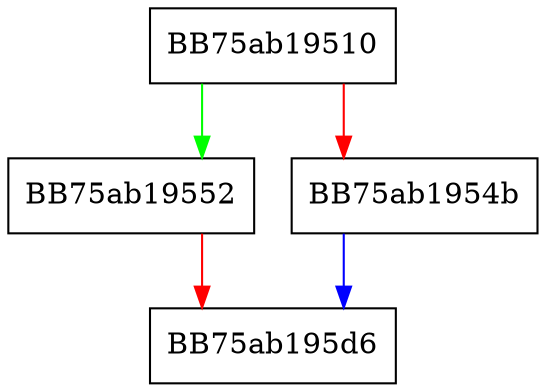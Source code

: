 digraph AtomicCounterSub {
  node [shape="box"];
  graph [splines=ortho];
  BB75ab19510 -> BB75ab19552 [color="green"];
  BB75ab19510 -> BB75ab1954b [color="red"];
  BB75ab1954b -> BB75ab195d6 [color="blue"];
  BB75ab19552 -> BB75ab195d6 [color="red"];
}